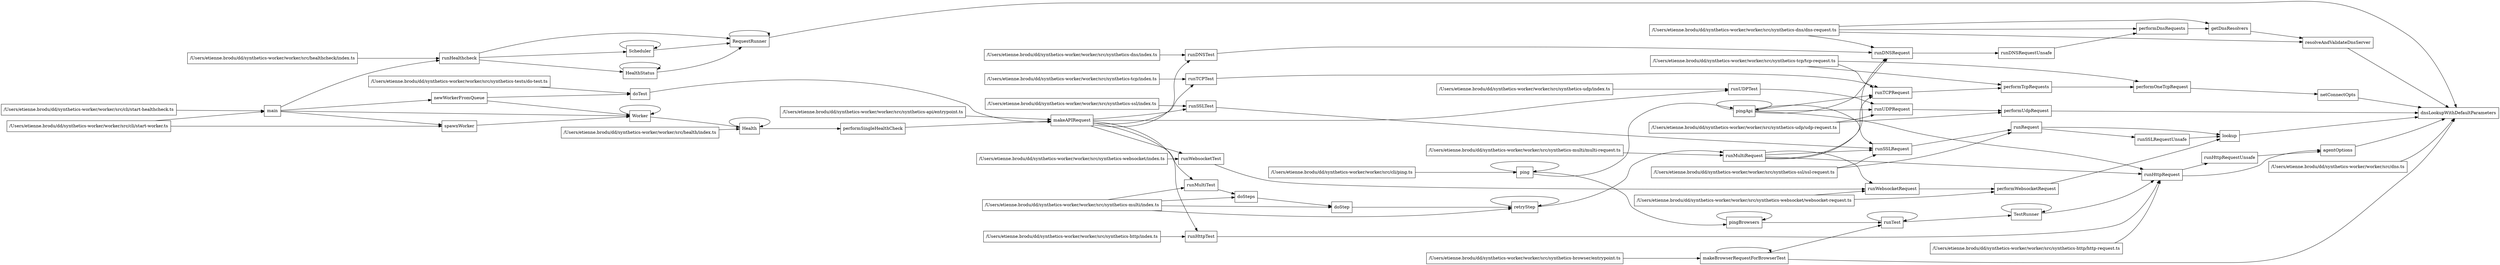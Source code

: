 digraph configDependents {
  rankdir=LR;
  node [shape=box]
  "Health" -> "Health"
  "/Users/etienne.brodu/dd/synthetics-worker/worker/src/health/index.ts" -> "Health"
  "Worker" -> "Health"
  "HealthStatus" -> "HealthStatus"
  "runHealthcheck" -> "HealthStatus"
  "RequestRunner" -> "RequestRunner"
  "HealthStatus" -> "RequestRunner"
  "Scheduler" -> "RequestRunner"
  "runHealthcheck" -> "RequestRunner"
  "Scheduler" -> "Scheduler"
  "runHealthcheck" -> "Scheduler"
  "TestRunner" -> "TestRunner"
  "runTest" -> "TestRunner"
  "Worker" -> "Worker"
  "spawnWorker" -> "Worker"
  "main" -> "Worker"
  "newWorkerFromQueue" -> "Worker"
  "runHttpRequest" -> "agentOptions"
  "runHttpRequestUnsafe" -> "agentOptions"
  "/Users/etienne.brodu/dd/synthetics-worker/worker/src/dns.ts" -> "dnsLookupWithDefaultParameters"
  "resolveAndValidateDnsServer" -> "dnsLookupWithDefaultParameters"
  "agentOptions" -> "dnsLookupWithDefaultParameters"
  "lookup" -> "dnsLookupWithDefaultParameters"
  "netConnectOpts" -> "dnsLookupWithDefaultParameters"
  "makeBrowserRequestForBrowserTest" -> "dnsLookupWithDefaultParameters"
  "performUdpRequest" -> "dnsLookupWithDefaultParameters"
  "RequestRunner" -> "dnsLookupWithDefaultParameters"
  "doSteps" -> "doStep"
  "/Users/etienne.brodu/dd/synthetics-worker/worker/src/synthetics-multi/index.ts" -> "doStep"
  "runMultiTest" -> "doSteps"
  "/Users/etienne.brodu/dd/synthetics-worker/worker/src/synthetics-multi/index.ts" -> "doSteps"
  "/Users/etienne.brodu/dd/synthetics-worker/worker/src/synthetics-tests/do-test.ts" -> "doTest"
  "newWorkerFromQueue" -> "doTest"
  "performDnsRequests" -> "getDnsResolvers"
  "/Users/etienne.brodu/dd/synthetics-worker/worker/src/synthetics-dns/dns-request.ts" -> "getDnsResolvers"
  "runRequest" -> "lookup"
  "runSSLRequestUnsafe" -> "lookup"
  "performWebsocketRequest" -> "lookup"
  "/Users/etienne.brodu/dd/synthetics-worker/worker/src/cli/start-worker.ts" -> "main"
  "/Users/etienne.brodu/dd/synthetics-worker/worker/src/cli/start-healthcheck.ts" -> "main"
  "/Users/etienne.brodu/dd/synthetics-worker/worker/src/synthetics-api/entrypoint.ts" -> "makeAPIRequest"
  "doTest" -> "makeAPIRequest"
  "performSingleHealthCheck" -> "makeAPIRequest"
  "/Users/etienne.brodu/dd/synthetics-worker/worker/src/synthetics-browser/entrypoint.ts" -> "makeBrowserRequestForBrowserTest"
  "makeBrowserRequestForBrowserTest" -> "makeBrowserRequestForBrowserTest"
  "performOneTcpRequest" -> "netConnectOpts"
  "main" -> "newWorkerFromQueue"
  "runDNSRequestUnsafe" -> "performDnsRequests"
  "/Users/etienne.brodu/dd/synthetics-worker/worker/src/synthetics-dns/dns-request.ts" -> "performDnsRequests"
  "performTcpRequests" -> "performOneTcpRequest"
  "/Users/etienne.brodu/dd/synthetics-worker/worker/src/synthetics-tcp/tcp-request.ts" -> "performOneTcpRequest"
  "Health" -> "performSingleHealthCheck"
  "runTCPRequest" -> "performTcpRequests"
  "/Users/etienne.brodu/dd/synthetics-worker/worker/src/synthetics-tcp/tcp-request.ts" -> "performTcpRequests"
  "runUDPRequest" -> "performUdpRequest"
  "/Users/etienne.brodu/dd/synthetics-worker/worker/src/synthetics-udp/udp-request.ts" -> "performUdpRequest"
  "runWebsocketRequest" -> "performWebsocketRequest"
  "/Users/etienne.brodu/dd/synthetics-worker/worker/src/synthetics-websocket/websocket-request.ts" -> "performWebsocketRequest"
  "ping" -> "ping"
  "/Users/etienne.brodu/dd/synthetics-worker/worker/src/cli/ping.ts" -> "ping"
  "pingApi" -> "pingApi"
  "ping" -> "pingApi"
  "pingBrowsers" -> "pingBrowsers"
  "ping" -> "pingBrowsers"
  "getDnsResolvers" -> "resolveAndValidateDnsServer"
  "/Users/etienne.brodu/dd/synthetics-worker/worker/src/synthetics-dns/dns-request.ts" -> "resolveAndValidateDnsServer"
  "doStep" -> "retryStep"
  "/Users/etienne.brodu/dd/synthetics-worker/worker/src/synthetics-multi/index.ts" -> "retryStep"
  "retryStep" -> "retryStep"
  "/Users/etienne.brodu/dd/synthetics-worker/worker/src/synthetics-dns/dns-request.ts" -> "runDNSRequest"
  "runDNSTest" -> "runDNSRequest"
  "runMultiRequest" -> "runDNSRequest"
  "pingApi" -> "runDNSRequest"
  "runDNSRequest" -> "runDNSRequestUnsafe"
  "/Users/etienne.brodu/dd/synthetics-worker/worker/src/synthetics-dns/index.ts" -> "runDNSTest"
  "makeAPIRequest" -> "runDNSTest"
  "/Users/etienne.brodu/dd/synthetics-worker/worker/src/healthcheck/index.ts" -> "runHealthcheck"
  "main" -> "runHealthcheck"
  "/Users/etienne.brodu/dd/synthetics-worker/worker/src/synthetics-http/http-request.ts" -> "runHttpRequest"
  "runHttpTest" -> "runHttpRequest"
  "runMultiRequest" -> "runHttpRequest"
  "TestRunner" -> "runHttpRequest"
  "pingApi" -> "runHttpRequest"
  "runHttpRequest" -> "runHttpRequestUnsafe"
  "/Users/etienne.brodu/dd/synthetics-worker/worker/src/synthetics-http/index.ts" -> "runHttpTest"
  "makeAPIRequest" -> "runHttpTest"
  "/Users/etienne.brodu/dd/synthetics-worker/worker/src/synthetics-multi/multi-request.ts" -> "runMultiRequest"
  "retryStep" -> "runMultiRequest"
  "/Users/etienne.brodu/dd/synthetics-worker/worker/src/synthetics-multi/index.ts" -> "runMultiTest"
  "makeAPIRequest" -> "runMultiTest"
  "/Users/etienne.brodu/dd/synthetics-worker/worker/src/synthetics-ssl/ssl-request.ts" -> "runRequest"
  "runSSLRequest" -> "runRequest"
  "/Users/etienne.brodu/dd/synthetics-worker/worker/src/synthetics-ssl/ssl-request.ts" -> "runSSLRequest"
  "runSSLTest" -> "runSSLRequest"
  "runMultiRequest" -> "runSSLRequest"
  "pingApi" -> "runSSLRequest"
  "runRequest" -> "runSSLRequestUnsafe"
  "/Users/etienne.brodu/dd/synthetics-worker/worker/src/synthetics-ssl/index.ts" -> "runSSLTest"
  "makeAPIRequest" -> "runSSLTest"
  "/Users/etienne.brodu/dd/synthetics-worker/worker/src/synthetics-tcp/tcp-request.ts" -> "runTCPRequest"
  "runTCPTest" -> "runTCPRequest"
  "runMultiRequest" -> "runTCPRequest"
  "pingApi" -> "runTCPRequest"
  "/Users/etienne.brodu/dd/synthetics-worker/worker/src/synthetics-tcp/index.ts" -> "runTCPTest"
  "makeAPIRequest" -> "runTCPTest"
  "runTest" -> "runTest"
  "makeBrowserRequestForBrowserTest" -> "runTest"
  "pingBrowsers" -> "runTest"
  "/Users/etienne.brodu/dd/synthetics-worker/worker/src/synthetics-udp/udp-request.ts" -> "runUDPRequest"
  "runUDPTest" -> "runUDPRequest"
  "pingApi" -> "runUDPRequest"
  "/Users/etienne.brodu/dd/synthetics-worker/worker/src/synthetics-udp/index.ts" -> "runUDPTest"
  "makeAPIRequest" -> "runUDPTest"
  "/Users/etienne.brodu/dd/synthetics-worker/worker/src/synthetics-websocket/websocket-request.ts" -> "runWebsocketRequest"
  "runWebsocketTest" -> "runWebsocketRequest"
  "runMultiRequest" -> "runWebsocketRequest"
  "/Users/etienne.brodu/dd/synthetics-worker/worker/src/synthetics-websocket/index.ts" -> "runWebsocketTest"
  "makeAPIRequest" -> "runWebsocketTest"
  "/Users/etienne.brodu/dd/synthetics-worker/worker/src/cli/start-worker.ts" -> "spawnWorker"
  "main" -> "spawnWorker"
}